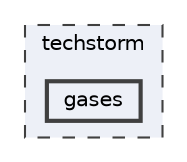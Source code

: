 digraph "techstorm/gases"
{
 // LATEX_PDF_SIZE
  bgcolor="transparent";
  edge [fontname=Helvetica,fontsize=10,labelfontname=Helvetica,labelfontsize=10];
  node [fontname=Helvetica,fontsize=10,shape=box,height=0.2,width=0.4];
  compound=true
  subgraph clusterdir_8dd29cea68de92b9e200250b3bbc73cb {
    graph [ bgcolor="#edf0f7", pencolor="grey25", label="techstorm", fontname=Helvetica,fontsize=10 style="filled,dashed", URL="dir_8dd29cea68de92b9e200250b3bbc73cb.html",tooltip=""]
  dir_d355304ddba7969fe2ad36ee504dfd5c [label="gases", fillcolor="#edf0f7", color="grey25", style="filled,bold", URL="dir_d355304ddba7969fe2ad36ee504dfd5c.html",tooltip=""];
  }
}
